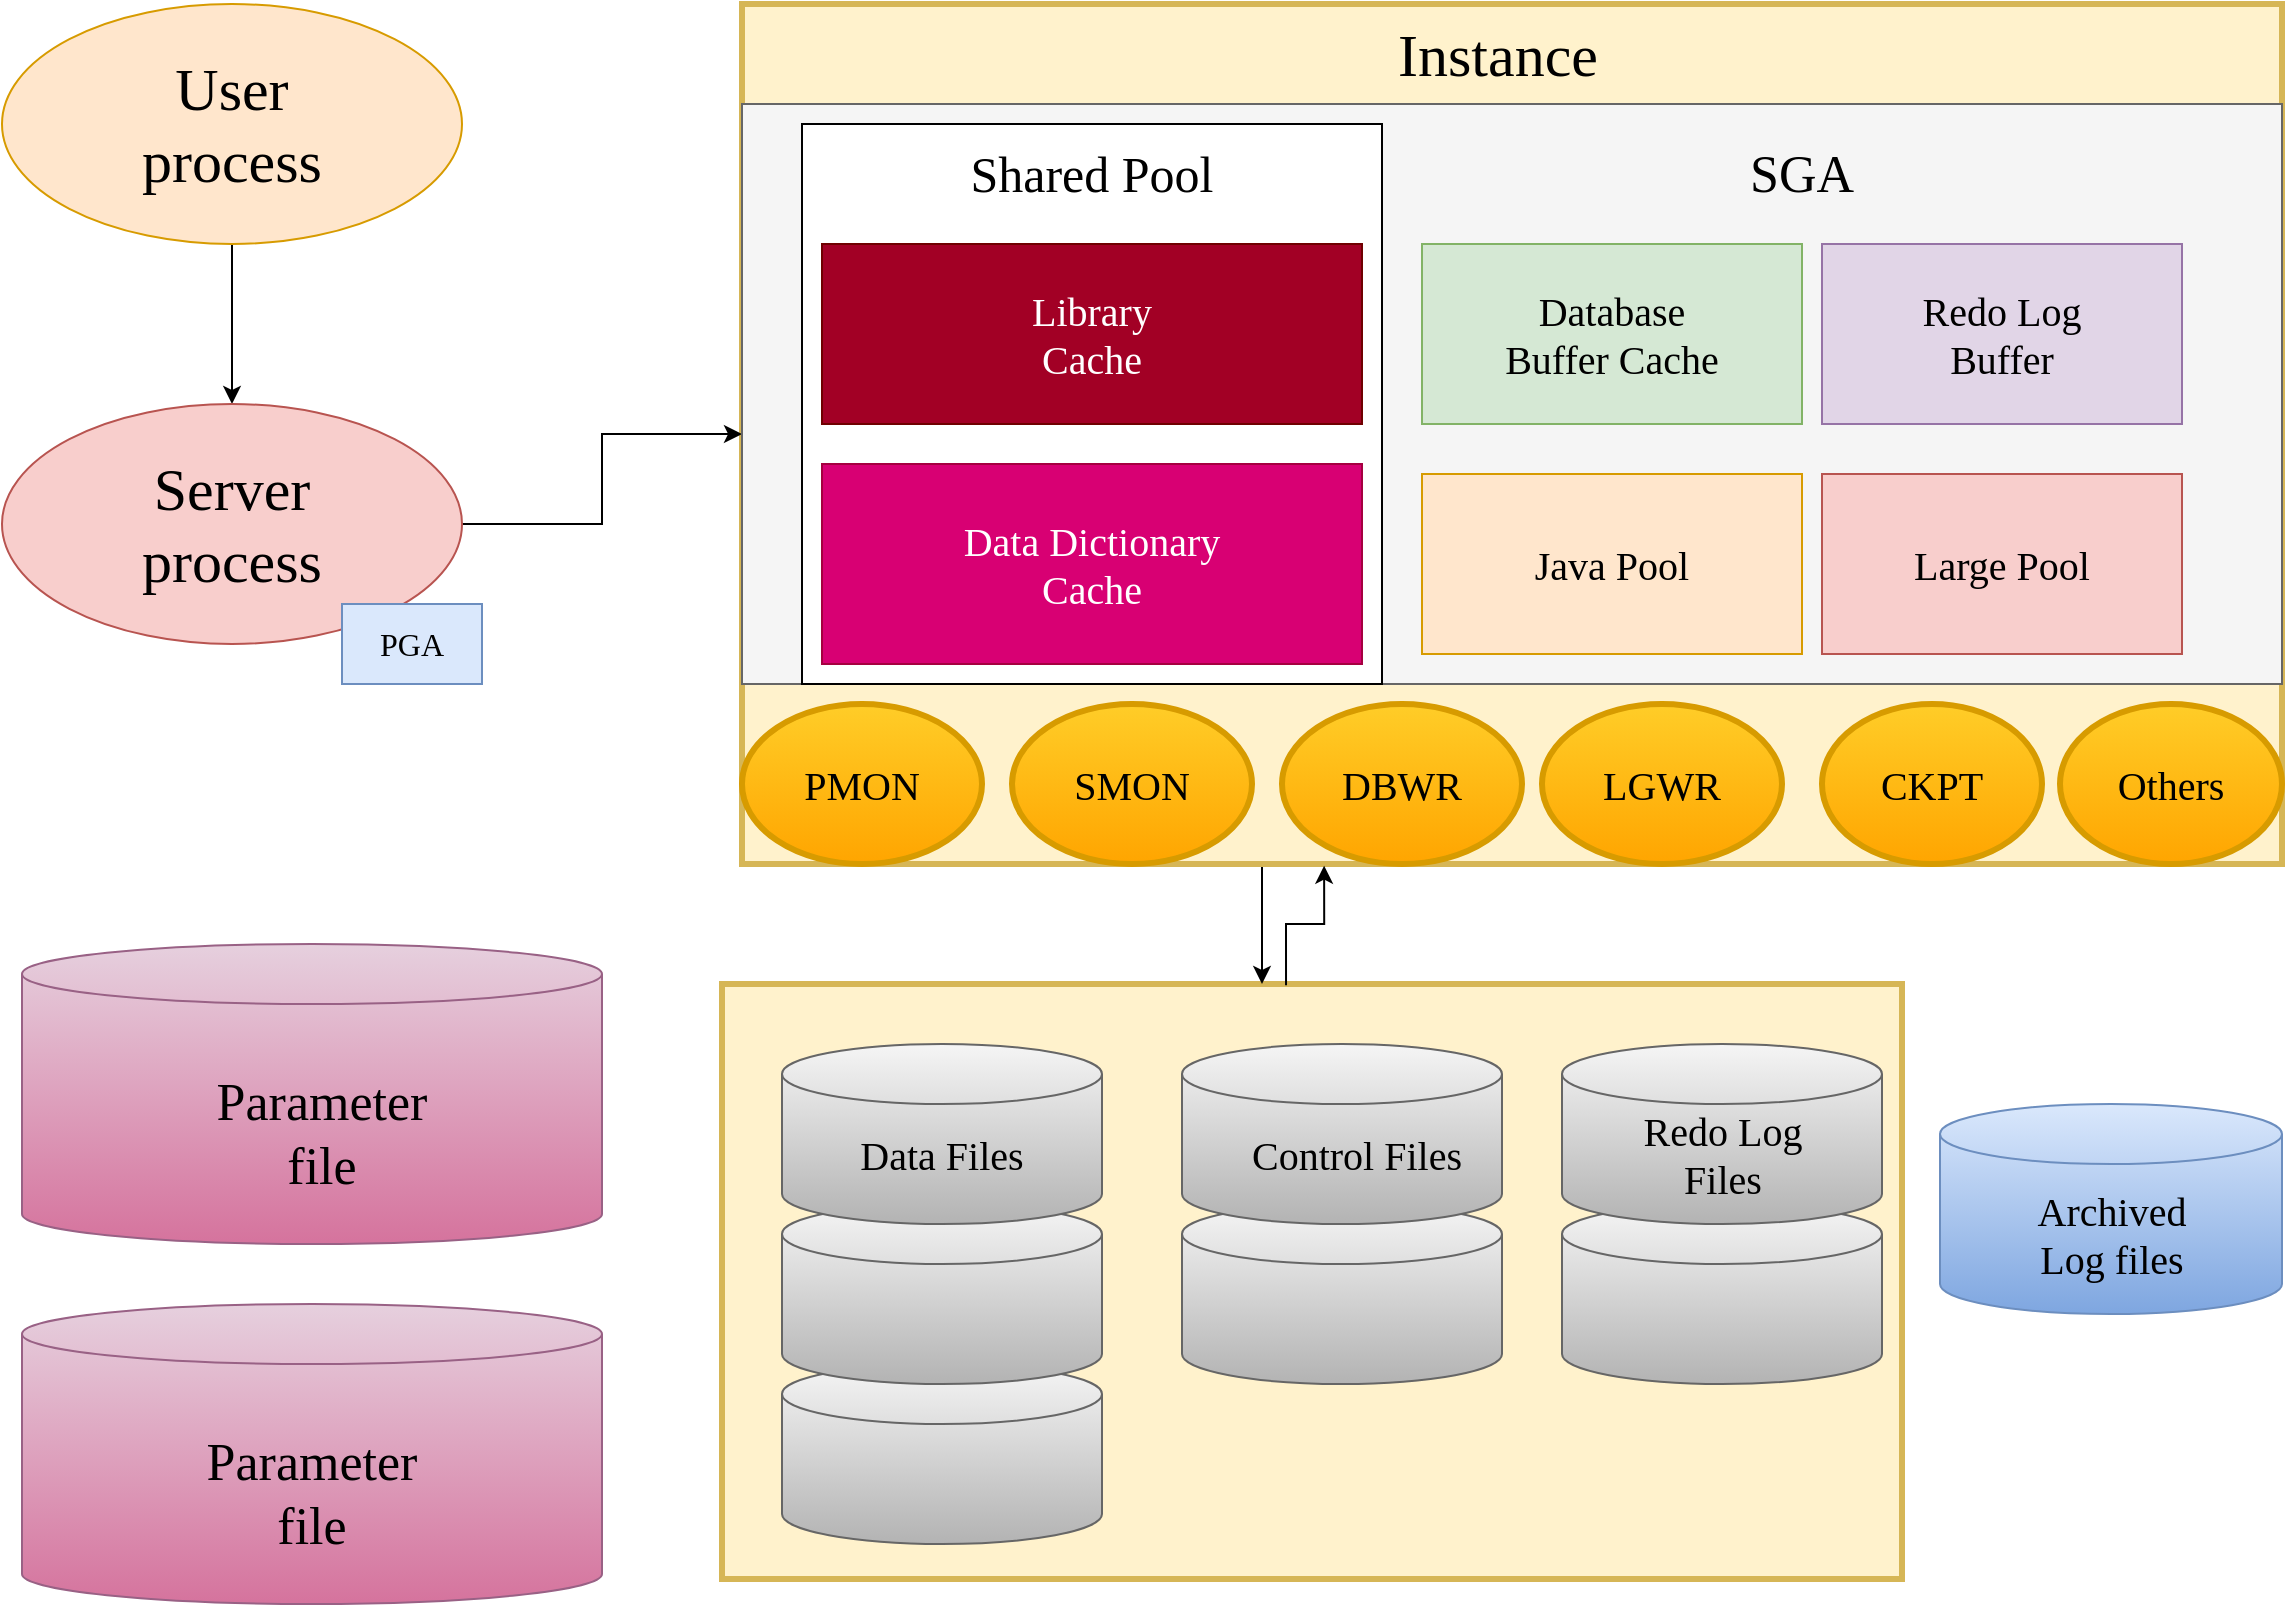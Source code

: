 <mxfile version="24.7.16">
  <diagram name="第 1 页" id="RMl1IjXUAivgwwIWIfm5">
    <mxGraphModel dx="824" dy="424" grid="1" gridSize="10" guides="1" tooltips="1" connect="1" arrows="1" fold="1" page="1" pageScale="1" pageWidth="1169" pageHeight="827" background="#FFFFFF" math="0" shadow="0">
      <root>
        <mxCell id="0" />
        <mxCell id="1" parent="0" />
        <mxCell id="iI4Hv2SD_ylIdM6wp7LN-56" value="" style="whiteSpace=wrap;html=1;fillColor=#fff2cc;strokeColor=#d6b656;resizable=0;strokeWidth=3;movable=0;rotatable=0;deletable=0;editable=0;locked=1;connectable=0;" vertex="1" parent="1">
          <mxGeometry x="380" y="500" width="590" height="297.5" as="geometry" />
        </mxCell>
        <mxCell id="iI4Hv2SD_ylIdM6wp7LN-57" value="" style="edgeStyle=orthogonalEdgeStyle;rounded=0;orthogonalLoop=1;jettySize=auto;html=1;strokeWidth=1;" edge="1" parent="1">
          <mxGeometry relative="1" as="geometry">
            <mxPoint x="650" y="440" as="sourcePoint" />
            <mxPoint x="650" y="500" as="targetPoint" />
            <Array as="points">
              <mxPoint x="650" y="460" />
              <mxPoint x="650" y="460" />
            </Array>
          </mxGeometry>
        </mxCell>
        <mxCell id="iI4Hv2SD_ylIdM6wp7LN-29" value="" style="whiteSpace=wrap;html=1;fillColor=#fff2cc;strokeColor=#d6b656;movable=1;resizable=1;rotatable=1;deletable=1;editable=1;locked=0;connectable=1;strokeWidth=3;" vertex="1" parent="1">
          <mxGeometry x="390" y="10" width="770" height="430" as="geometry" />
        </mxCell>
        <mxCell id="iI4Hv2SD_ylIdM6wp7LN-27" value="" style="edgeStyle=orthogonalEdgeStyle;rounded=0;orthogonalLoop=1;jettySize=auto;html=1;" edge="1" parent="1" source="iI4Hv2SD_ylIdM6wp7LN-23" target="iI4Hv2SD_ylIdM6wp7LN-26">
          <mxGeometry relative="1" as="geometry" />
        </mxCell>
        <mxCell id="iI4Hv2SD_ylIdM6wp7LN-23" value="&lt;font face=&quot;Comic Sans MS&quot; style=&quot;font-size: 30px;&quot;&gt;User&lt;/font&gt;&lt;div style=&quot;font-size: 30px;&quot;&gt;&lt;font face=&quot;Comic Sans MS&quot; style=&quot;font-size: 30px;&quot;&gt;process&lt;/font&gt;&lt;/div&gt;" style="ellipse;whiteSpace=wrap;html=1;fillColor=#ffe6cc;strokeColor=#d79b00;" vertex="1" parent="1">
          <mxGeometry x="20" y="10" width="230" height="120" as="geometry" />
        </mxCell>
        <mxCell id="iI4Hv2SD_ylIdM6wp7LN-30" value="" style="edgeStyle=orthogonalEdgeStyle;rounded=0;orthogonalLoop=1;jettySize=auto;html=1;" edge="1" parent="1" source="iI4Hv2SD_ylIdM6wp7LN-26" target="iI4Hv2SD_ylIdM6wp7LN-29">
          <mxGeometry relative="1" as="geometry" />
        </mxCell>
        <mxCell id="iI4Hv2SD_ylIdM6wp7LN-26" value="&lt;font style=&quot;font-size: 30px;&quot; face=&quot;Comic Sans MS&quot;&gt;Server&lt;/font&gt;&lt;div style=&quot;font-size: 30px;&quot;&gt;&lt;font face=&quot;Comic Sans MS&quot;&gt;process&lt;/font&gt;&lt;/div&gt;" style="ellipse;whiteSpace=wrap;html=1;fillColor=#f8cecc;strokeColor=#b85450;" vertex="1" parent="1">
          <mxGeometry x="20" y="210" width="230" height="120" as="geometry" />
        </mxCell>
        <mxCell id="iI4Hv2SD_ylIdM6wp7LN-28" value="&lt;font style=&quot;font-size: 16px;&quot; face=&quot;Comic Sans MS&quot;&gt;PGA&lt;/font&gt;" style="rounded=0;whiteSpace=wrap;html=1;fillColor=#dae8fc;strokeColor=#6c8ebf;" vertex="1" parent="1">
          <mxGeometry x="190" y="310" width="70" height="40" as="geometry" />
        </mxCell>
        <mxCell id="iI4Hv2SD_ylIdM6wp7LN-31" value="&lt;font face=&quot;Comic Sans MS&quot; style=&quot;font-size: 30px;&quot;&gt;Instance&lt;/font&gt;" style="text;html=1;align=center;verticalAlign=middle;whiteSpace=wrap;rounded=0;" vertex="1" parent="1">
          <mxGeometry x="696.5" y="20" width="142" height="30" as="geometry" />
        </mxCell>
        <mxCell id="iI4Hv2SD_ylIdM6wp7LN-32" value="" style="rounded=0;whiteSpace=wrap;html=1;fillColor=#f5f5f5;strokeColor=#666666;fontColor=#333333;movable=0;resizable=0;rotatable=0;deletable=0;editable=0;locked=1;connectable=0;" vertex="1" parent="1">
          <mxGeometry x="390" y="60" width="770" height="290" as="geometry" />
        </mxCell>
        <mxCell id="iI4Hv2SD_ylIdM6wp7LN-33" value="&lt;font style=&quot;font-size: 26px;&quot; face=&quot;Comic Sans MS&quot;&gt;SGA&lt;/font&gt;" style="text;html=1;align=center;verticalAlign=middle;whiteSpace=wrap;rounded=0;" vertex="1" parent="1">
          <mxGeometry x="890" y="80" width="60" height="30" as="geometry" />
        </mxCell>
        <mxCell id="iI4Hv2SD_ylIdM6wp7LN-34" value="" style="rounded=0;whiteSpace=wrap;html=1;movable=0;resizable=0;rotatable=0;deletable=0;editable=0;locked=1;connectable=0;" vertex="1" parent="1">
          <mxGeometry x="420" y="70" width="290" height="280" as="geometry" />
        </mxCell>
        <mxCell id="iI4Hv2SD_ylIdM6wp7LN-35" value="&lt;font style=&quot;font-size: 25px;&quot; face=&quot;Comic Sans MS&quot;&gt;Shared Pool&lt;/font&gt;" style="text;html=1;align=center;verticalAlign=middle;whiteSpace=wrap;rounded=0;" vertex="1" parent="1">
          <mxGeometry x="480" y="80" width="170" height="30" as="geometry" />
        </mxCell>
        <mxCell id="iI4Hv2SD_ylIdM6wp7LN-37" value="&lt;div style=&quot;font-size: 20px;&quot;&gt;&lt;font style=&quot;font-size: 20px;&quot; face=&quot;Comic Sans MS&quot;&gt;Library&lt;/font&gt;&lt;/div&gt;&lt;div style=&quot;font-size: 20px;&quot;&gt;&lt;font face=&quot;Comic Sans MS&quot; style=&quot;font-size: 20px;&quot;&gt;Cache&lt;/font&gt;&lt;/div&gt;" style="rounded=0;whiteSpace=wrap;html=1;fillColor=#a20025;strokeColor=#6F0000;fontColor=#ffffff;" vertex="1" parent="1">
          <mxGeometry x="430" y="130" width="270" height="90" as="geometry" />
        </mxCell>
        <mxCell id="iI4Hv2SD_ylIdM6wp7LN-38" value="&lt;div style=&quot;font-size: 20px;&quot;&gt;&lt;font style=&quot;font-size: 20px;&quot; face=&quot;Comic Sans MS&quot;&gt;Data Dictionary&lt;/font&gt;&lt;/div&gt;&lt;div style=&quot;font-size: 20px;&quot;&gt;&lt;font style=&quot;font-size: 20px;&quot; face=&quot;Comic Sans MS&quot;&gt;Cache&lt;/font&gt;&lt;/div&gt;" style="rounded=0;whiteSpace=wrap;html=1;fillColor=#d80073;strokeColor=#A50040;fontColor=#ffffff;" vertex="1" parent="1">
          <mxGeometry x="430" y="240" width="270" height="100" as="geometry" />
        </mxCell>
        <mxCell id="iI4Hv2SD_ylIdM6wp7LN-39" value="&lt;div style=&quot;font-size: 20px;&quot;&gt;&lt;font face=&quot;Comic Sans MS&quot; style=&quot;font-size: 20px;&quot;&gt;Database&lt;/font&gt;&lt;/div&gt;&lt;div style=&quot;font-size: 20px;&quot;&gt;&lt;font face=&quot;Comic Sans MS&quot; style=&quot;font-size: 20px;&quot;&gt;Buffer Cache&lt;/font&gt;&lt;/div&gt;" style="rounded=0;whiteSpace=wrap;html=1;fillColor=#d5e8d4;strokeColor=#82b366;" vertex="1" parent="1">
          <mxGeometry x="730" y="130" width="190" height="90" as="geometry" />
        </mxCell>
        <mxCell id="iI4Hv2SD_ylIdM6wp7LN-40" value="&lt;div style=&quot;font-size: 20px;&quot;&gt;&lt;font face=&quot;Comic Sans MS&quot; style=&quot;font-size: 20px;&quot;&gt;Redo Log&lt;/font&gt;&lt;/div&gt;&lt;div style=&quot;font-size: 20px;&quot;&gt;&lt;font face=&quot;Comic Sans MS&quot; style=&quot;font-size: 20px;&quot;&gt;Buffer&lt;/font&gt;&lt;/div&gt;" style="rounded=0;whiteSpace=wrap;html=1;fillColor=#e1d5e7;strokeColor=#9673a6;" vertex="1" parent="1">
          <mxGeometry x="930" y="130" width="180" height="90" as="geometry" />
        </mxCell>
        <mxCell id="iI4Hv2SD_ylIdM6wp7LN-41" value="&lt;font face=&quot;Comic Sans MS&quot; style=&quot;font-size: 20px;&quot;&gt;Java Pool&lt;/font&gt;" style="rounded=0;whiteSpace=wrap;html=1;fillColor=#ffe6cc;strokeColor=#d79b00;" vertex="1" parent="1">
          <mxGeometry x="730" y="245" width="190" height="90" as="geometry" />
        </mxCell>
        <mxCell id="iI4Hv2SD_ylIdM6wp7LN-42" value="&lt;div&gt;&lt;font style=&quot;font-size: 20px;&quot; face=&quot;Comic Sans MS&quot;&gt;Large Pool&lt;/font&gt;&lt;/div&gt;" style="rounded=0;whiteSpace=wrap;html=1;fillColor=#f8cecc;strokeColor=#b85450;" vertex="1" parent="1">
          <mxGeometry x="930" y="245" width="180" height="90" as="geometry" />
        </mxCell>
        <mxCell id="iI4Hv2SD_ylIdM6wp7LN-43" value="&lt;span style=&quot;font-size: 20px;&quot;&gt;&lt;font style=&quot;font-size: 20px;&quot;&gt;PMON&lt;/font&gt;&lt;/span&gt;" style="ellipse;whiteSpace=wrap;html=1;fontFamily=Comic Sans MS;fontSize=20;fillColor=#ffcd28;strokeColor=#d79b00;gradientColor=#ffa500;strokeWidth=3;" vertex="1" parent="1">
          <mxGeometry x="390" y="360" width="120" height="80" as="geometry" />
        </mxCell>
        <mxCell id="iI4Hv2SD_ylIdM6wp7LN-44" value="&lt;span style=&quot;font-size: 20px;&quot;&gt;DBWR&lt;/span&gt;" style="ellipse;whiteSpace=wrap;html=1;fontFamily=Comic Sans MS;fontSize=20;fillColor=#ffcd28;strokeColor=#d79b00;gradientColor=#ffa500;strokeWidth=3;" vertex="1" parent="1">
          <mxGeometry x="660" y="360" width="120" height="80" as="geometry" />
        </mxCell>
        <mxCell id="iI4Hv2SD_ylIdM6wp7LN-45" value="&lt;span style=&quot;font-size: 20px;&quot;&gt;SMON&lt;/span&gt;" style="ellipse;whiteSpace=wrap;html=1;fontFamily=Comic Sans MS;fontSize=20;fillColor=#ffcd28;strokeColor=#d79b00;gradientColor=#ffa500;strokeWidth=3;" vertex="1" parent="1">
          <mxGeometry x="525" y="360" width="120" height="80" as="geometry" />
        </mxCell>
        <mxCell id="iI4Hv2SD_ylIdM6wp7LN-46" value="&lt;span style=&quot;font-size: 20px;&quot;&gt;LGWR&lt;/span&gt;" style="ellipse;whiteSpace=wrap;html=1;fontFamily=Comic Sans MS;fontSize=20;fillColor=#ffcd28;strokeColor=#d79b00;gradientColor=#ffa500;strokeWidth=3;" vertex="1" parent="1">
          <mxGeometry x="790" y="360" width="120" height="80" as="geometry" />
        </mxCell>
        <mxCell id="iI4Hv2SD_ylIdM6wp7LN-47" value="&lt;span style=&quot;font-size: 20px;&quot;&gt;CKPT&lt;/span&gt;" style="ellipse;whiteSpace=wrap;html=1;fontFamily=Comic Sans MS;fontSize=20;fillColor=#ffcd28;strokeColor=#d79b00;gradientColor=#ffa500;strokeWidth=3;" vertex="1" parent="1">
          <mxGeometry x="930" y="360" width="110" height="80" as="geometry" />
        </mxCell>
        <mxCell id="iI4Hv2SD_ylIdM6wp7LN-48" value="&lt;span style=&quot;font-size: 20px;&quot;&gt;Others&lt;/span&gt;" style="ellipse;whiteSpace=wrap;html=1;fontFamily=Comic Sans MS;fontSize=20;fillColor=#ffcd28;strokeColor=#d79b00;gradientColor=#ffa500;strokeWidth=3;" vertex="1" parent="1">
          <mxGeometry x="1049" y="360" width="111" height="80" as="geometry" />
        </mxCell>
        <mxCell id="iI4Hv2SD_ylIdM6wp7LN-53" value="" style="group" vertex="1" connectable="0" parent="1">
          <mxGeometry x="30" y="480" width="290" height="330" as="geometry" />
        </mxCell>
        <mxCell id="iI4Hv2SD_ylIdM6wp7LN-49" value="" style="shape=cylinder3;whiteSpace=wrap;html=1;boundedLbl=1;backgroundOutline=1;size=15;fillColor=#e6d0de;gradientColor=#d5739d;strokeColor=#996185;movable=0;resizable=0;rotatable=0;deletable=0;editable=0;locked=1;connectable=0;" vertex="1" parent="iI4Hv2SD_ylIdM6wp7LN-53">
          <mxGeometry width="290" height="150" as="geometry" />
        </mxCell>
        <mxCell id="iI4Hv2SD_ylIdM6wp7LN-50" value="" style="shape=cylinder3;whiteSpace=wrap;html=1;boundedLbl=1;backgroundOutline=1;size=15;fillColor=#e6d0de;gradientColor=#d5739d;strokeColor=#996185;movable=0;resizable=0;rotatable=0;deletable=0;editable=0;locked=1;connectable=0;" vertex="1" parent="iI4Hv2SD_ylIdM6wp7LN-53">
          <mxGeometry y="180" width="290" height="150" as="geometry" />
        </mxCell>
        <mxCell id="iI4Hv2SD_ylIdM6wp7LN-51" value="&lt;div style=&quot;font-size: 26px;&quot;&gt;&lt;div&gt;&lt;font face=&quot;Comic Sans MS&quot;&gt;Parameter&lt;/font&gt;&lt;/div&gt;&lt;div&gt;&lt;font face=&quot;e58GPjbrVzsow7umi75m&quot;&gt;file&lt;/font&gt;&lt;/div&gt;&lt;/div&gt;" style="text;html=1;align=center;verticalAlign=middle;whiteSpace=wrap;rounded=0;" vertex="1" parent="iI4Hv2SD_ylIdM6wp7LN-53">
          <mxGeometry x="40" y="50" width="220.0" height="90" as="geometry" />
        </mxCell>
        <mxCell id="iI4Hv2SD_ylIdM6wp7LN-52" value="&lt;div style=&quot;font-size: 26px;&quot;&gt;&lt;div&gt;&lt;font face=&quot;Comic Sans MS&quot;&gt;Parameter&lt;/font&gt;&lt;/div&gt;&lt;div&gt;&lt;font face=&quot;e58GPjbrVzsow7umi75m&quot;&gt;file&lt;/font&gt;&lt;/div&gt;&lt;/div&gt;" style="text;html=1;align=center;verticalAlign=middle;whiteSpace=wrap;rounded=0;" vertex="1" parent="iI4Hv2SD_ylIdM6wp7LN-53">
          <mxGeometry x="35" y="230" width="220.0" height="90" as="geometry" />
        </mxCell>
        <mxCell id="iI4Hv2SD_ylIdM6wp7LN-58" value="" style="edgeStyle=orthogonalEdgeStyle;rounded=0;orthogonalLoop=1;jettySize=auto;html=1;strokeWidth=1;entryX=0.378;entryY=1.002;entryDx=0;entryDy=0;entryPerimeter=0;exitX=0.478;exitY=0.002;exitDx=0;exitDy=0;exitPerimeter=0;" edge="1" parent="1" source="iI4Hv2SD_ylIdM6wp7LN-56" target="iI4Hv2SD_ylIdM6wp7LN-29">
          <mxGeometry relative="1" as="geometry">
            <mxPoint x="695" y="440" as="targetPoint" />
          </mxGeometry>
        </mxCell>
        <mxCell id="iI4Hv2SD_ylIdM6wp7LN-75" value="" style="group" vertex="1" connectable="0" parent="1">
          <mxGeometry x="410" y="530" width="160" height="250" as="geometry" />
        </mxCell>
        <mxCell id="iI4Hv2SD_ylIdM6wp7LN-74" value="" style="shape=cylinder3;whiteSpace=wrap;html=1;boundedLbl=1;backgroundOutline=1;size=15;fillColor=#f5f5f5;gradientColor=#b3b3b3;strokeColor=#666666;" vertex="1" parent="iI4Hv2SD_ylIdM6wp7LN-75">
          <mxGeometry y="160" width="160" height="90" as="geometry" />
        </mxCell>
        <mxCell id="iI4Hv2SD_ylIdM6wp7LN-73" value="" style="shape=cylinder3;whiteSpace=wrap;html=1;boundedLbl=1;backgroundOutline=1;size=15;fillColor=#f5f5f5;gradientColor=#b3b3b3;strokeColor=#666666;" vertex="1" parent="iI4Hv2SD_ylIdM6wp7LN-75">
          <mxGeometry y="80" width="160" height="90" as="geometry" />
        </mxCell>
        <mxCell id="iI4Hv2SD_ylIdM6wp7LN-70" value="" style="shape=cylinder3;whiteSpace=wrap;html=1;boundedLbl=1;backgroundOutline=1;size=15;fillColor=#f5f5f5;gradientColor=#b3b3b3;strokeColor=#666666;" vertex="1" parent="iI4Hv2SD_ylIdM6wp7LN-75">
          <mxGeometry width="160" height="90" as="geometry" />
        </mxCell>
        <mxCell id="iI4Hv2SD_ylIdM6wp7LN-76" value="&lt;font style=&quot;font-size: 20px;&quot; face=&quot;Comic Sans MS&quot;&gt;Data Files&lt;/font&gt;" style="text;html=1;align=center;verticalAlign=middle;whiteSpace=wrap;rounded=0;" vertex="1" parent="iI4Hv2SD_ylIdM6wp7LN-75">
          <mxGeometry x="25" y="30" width="110" height="50" as="geometry" />
        </mxCell>
        <mxCell id="iI4Hv2SD_ylIdM6wp7LN-88" value="" style="group" vertex="1" connectable="0" parent="1">
          <mxGeometry x="610" y="530" width="160" height="170" as="geometry" />
        </mxCell>
        <mxCell id="iI4Hv2SD_ylIdM6wp7LN-79" value="" style="shape=cylinder3;whiteSpace=wrap;html=1;boundedLbl=1;backgroundOutline=1;size=15;fillColor=#f5f5f5;gradientColor=#b3b3b3;strokeColor=#666666;" vertex="1" parent="iI4Hv2SD_ylIdM6wp7LN-88">
          <mxGeometry y="80" width="160" height="90" as="geometry" />
        </mxCell>
        <mxCell id="iI4Hv2SD_ylIdM6wp7LN-80" value="" style="shape=cylinder3;whiteSpace=wrap;html=1;boundedLbl=1;backgroundOutline=1;size=15;fillColor=#f5f5f5;gradientColor=#b3b3b3;strokeColor=#666666;" vertex="1" parent="iI4Hv2SD_ylIdM6wp7LN-88">
          <mxGeometry width="160" height="90" as="geometry" />
        </mxCell>
        <mxCell id="iI4Hv2SD_ylIdM6wp7LN-91" value="&lt;font style=&quot;font-size: 20px;&quot; face=&quot;Comic Sans MS&quot;&gt;Control Files&lt;/font&gt;" style="text;html=1;align=center;verticalAlign=middle;whiteSpace=wrap;rounded=0;" vertex="1" parent="iI4Hv2SD_ylIdM6wp7LN-88">
          <mxGeometry x="25" y="30" width="125" height="50" as="geometry" />
        </mxCell>
        <mxCell id="iI4Hv2SD_ylIdM6wp7LN-89" value="" style="group" vertex="1" connectable="0" parent="1">
          <mxGeometry x="800" y="530" width="160" height="170" as="geometry" />
        </mxCell>
        <mxCell id="iI4Hv2SD_ylIdM6wp7LN-84" value="" style="shape=cylinder3;whiteSpace=wrap;html=1;boundedLbl=1;backgroundOutline=1;size=15;fillColor=#f5f5f5;gradientColor=#b3b3b3;strokeColor=#666666;" vertex="1" parent="iI4Hv2SD_ylIdM6wp7LN-89">
          <mxGeometry y="80" width="160" height="90" as="geometry" />
        </mxCell>
        <mxCell id="iI4Hv2SD_ylIdM6wp7LN-85" value="" style="shape=cylinder3;whiteSpace=wrap;html=1;boundedLbl=1;backgroundOutline=1;size=15;fillColor=#f5f5f5;gradientColor=#b3b3b3;strokeColor=#666666;" vertex="1" parent="iI4Hv2SD_ylIdM6wp7LN-89">
          <mxGeometry width="160" height="90" as="geometry" />
        </mxCell>
        <mxCell id="iI4Hv2SD_ylIdM6wp7LN-92" value="&lt;font style=&quot;font-size: 20px;&quot; face=&quot;Comic Sans MS&quot;&gt;Redo Log Files&lt;/font&gt;" style="text;html=1;align=center;verticalAlign=middle;whiteSpace=wrap;rounded=0;" vertex="1" parent="iI4Hv2SD_ylIdM6wp7LN-89">
          <mxGeometry x="22.5" y="30" width="115" height="50" as="geometry" />
        </mxCell>
        <mxCell id="iI4Hv2SD_ylIdM6wp7LN-93" value="" style="shape=cylinder3;whiteSpace=wrap;html=1;boundedLbl=1;backgroundOutline=1;size=15;fillColor=#dae8fc;gradientColor=#7ea6e0;strokeColor=#6c8ebf;" vertex="1" parent="1">
          <mxGeometry x="989" y="560" width="171" height="105" as="geometry" />
        </mxCell>
        <mxCell id="iI4Hv2SD_ylIdM6wp7LN-94" value="&lt;div style=&quot;font-size: 20px;&quot;&gt;&lt;font style=&quot;font-size: 20px;&quot; face=&quot;Comic Sans MS&quot;&gt;Archived&lt;/font&gt;&lt;/div&gt;&lt;div style=&quot;font-size: 20px;&quot;&gt;&lt;font face=&quot;Comic Sans MS&quot; style=&quot;font-size: 20px;&quot;&gt;Log files&lt;/font&gt;&lt;/div&gt;" style="text;html=1;align=center;verticalAlign=middle;whiteSpace=wrap;rounded=0;" vertex="1" parent="1">
          <mxGeometry x="1029.5" y="610" width="90" height="30" as="geometry" />
        </mxCell>
      </root>
    </mxGraphModel>
  </diagram>
</mxfile>
